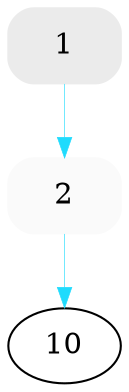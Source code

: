 
digraph G {
fontname="Helvetica";

2 -> 10 [color="#1FDBFD", style="setlinewidth(0.3)" ];


1 -> 2 [color="#1FDBFD", style="setlinewidth(0.3)" ];

/* Node attributes */

1 [color="#ebebeb", shape="box" style="filled,rounded", fillcolor="#ebebeb", URL="/p/GCC/t/1", tooltip="FIXED -           * config/m32c/m32c.c (TARGET_PROMOTE_FUN...", target="_blank"];


2 [color="#fafafa", shape="box" style="filled,rounded", fillcolor="#fafafa", URL="/p/GCC/t/2", tooltip="OPEN -  Updated the wrong changelog   	PR fortran/39861 	...", target="_blank"];


10 [color="black", shape="ellipse" style="filled,rounded", fillcolor="white", URL="", tooltip="10", target="_blank"];

}
